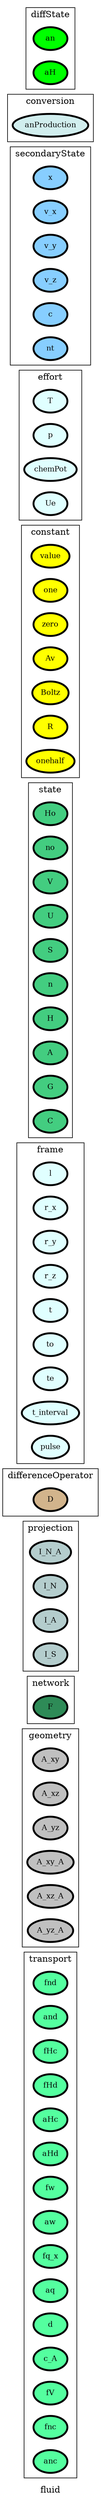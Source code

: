 digraph fluid {
label=fluid;
rankdir=LR;
subgraph cluster_fluid___transport {
label=transport;
rankdir=LR;
V_101 [fillcolor=seagreen1, fontsize=12, label=fnd, penwidth=3, style=filled];
V_104 [fillcolor=seagreen1, fontsize=12, label=and, penwidth=3, style=filled];
V_109 [fillcolor=seagreen1, fontsize=12, label=fHc, penwidth=3, style=filled];
V_110 [fillcolor=seagreen1, fontsize=12, label=fHd, penwidth=3, style=filled];
V_111 [fillcolor=seagreen1, fontsize=12, label=aHc, penwidth=3, style=filled];
V_112 [fillcolor=seagreen1, fontsize=12, label=aHd, penwidth=3, style=filled];
V_141 [fillcolor=seagreen1, fontsize=12, label=fw, penwidth=3, style=filled];
V_142 [fillcolor=seagreen1, fontsize=12, label=aw, penwidth=3, style=filled];
V_83 [fillcolor=seagreen1, fontsize=12, label=fq_x, penwidth=3, style=filled];
V_84 [fillcolor=seagreen1, fontsize=12, label=aq, penwidth=3, style=filled];
V_86 [fillcolor=seagreen1, fontsize=12, label=d, penwidth=3, style=filled];
V_87 [fillcolor=seagreen1, fontsize=12, label=c_A, penwidth=3, style=filled];
V_91 [fillcolor=seagreen1, fontsize=12, label=fV, penwidth=3, style=filled];
V_92 [fillcolor=seagreen1, fontsize=12, label=fnc, penwidth=3, style=filled];
V_93 [fillcolor=seagreen1, fontsize=12, label=anc, penwidth=3, style=filled];
}

subgraph cluster_fluid___geometry {
label=geometry;
rankdir=LR;
V_65 [fillcolor=grey, fontsize=12, label=A_xy, penwidth=3, style=filled];
V_66 [fillcolor=grey, fontsize=12, label=A_xz, penwidth=3, style=filled];
V_67 [fillcolor=grey, fontsize=12, label=A_yz, penwidth=3, style=filled];
V_68 [fillcolor=grey, fontsize=12, label=A_xy_A, penwidth=3, style=filled];
V_69 [fillcolor=grey, fontsize=12, label=A_xz_A, penwidth=3, style=filled];
V_70 [fillcolor=grey, fontsize=12, label=A_yz_A, penwidth=3, style=filled];
}

subgraph cluster_fluid___properties {
label=properties;
rankdir=LR;
}

subgraph cluster_fluid___network {
label=network;
rankdir=LR;
V_10 [fillcolor=seagreen4, fontsize=12, label=F, penwidth=3, style=filled];
}

subgraph cluster_fluid___projection {
label=projection;
rankdir=LR;
V_48 [fillcolor=lightcyan3, fontsize=12, label=I_N_A, penwidth=3, style=filled];
V_96 [fillcolor=lightcyan3, fontsize=12, label=I_N, penwidth=3, style=filled];
V_97 [fillcolor=lightcyan3, fontsize=12, label=I_A, penwidth=3, style=filled];
V_98 [fillcolor=lightcyan3, fontsize=12, label=I_S, penwidth=3, style=filled];
}

subgraph cluster_fluid___differenceOperator {
label=differenceOperator;
rankdir=LR;
V_64 [fillcolor=tan, fontsize=12, label=D, penwidth=3, style=filled];
}

subgraph cluster_fluid___frame {
label=frame;
rankdir=LR;
V_11 [fillcolor=lightcyan1, fontsize=12, label=l, penwidth=3, style=filled];
V_12 [fillcolor=lightcyan1, fontsize=12, label=r_x, penwidth=3, style=filled];
V_13 [fillcolor=lightcyan1, fontsize=12, label=r_y, penwidth=3, style=filled];
V_14 [fillcolor=lightcyan1, fontsize=12, label=r_z, penwidth=3, style=filled];
V_4 [fillcolor=lightcyan1, fontsize=12, label=t, penwidth=3, style=filled];
V_5 [fillcolor=lightcyan1, fontsize=12, label=to, penwidth=3, style=filled];
V_6 [fillcolor=lightcyan1, fontsize=12, label=te, penwidth=3, style=filled];
V_7 [fillcolor=lightcyan1, fontsize=12, label=t_interval, penwidth=3, style=filled];
V_9 [fillcolor=lightcyan1, fontsize=12, label=pulse, penwidth=3, style=filled];
}

subgraph cluster_fluid___state {
label=state;
rankdir=LR;
V_144 [fillcolor=seagreen3, fontsize=12, label=Ho, penwidth=3, style=filled];
V_145 [fillcolor=seagreen3, fontsize=12, label=no, penwidth=3, style=filled];
V_15 [fillcolor=seagreen3, fontsize=12, label=V, penwidth=3, style=filled];
V_16 [fillcolor=seagreen3, fontsize=12, label=U, penwidth=3, style=filled];
V_17 [fillcolor=seagreen3, fontsize=12, label=S, penwidth=3, style=filled];
V_18 [fillcolor=seagreen3, fontsize=12, label=n, penwidth=3, style=filled];
V_22 [fillcolor=seagreen3, fontsize=12, label=H, penwidth=3, style=filled];
V_23 [fillcolor=seagreen3, fontsize=12, label=A, penwidth=3, style=filled];
V_24 [fillcolor=seagreen3, fontsize=12, label=G, penwidth=3, style=filled];
V_25 [fillcolor=seagreen3, fontsize=12, label=C, penwidth=3, style=filled];
}

subgraph cluster_fluid___constant {
label=constant;
rankdir=LR;
V_1 [fillcolor=yellow, fontsize=12, label=value, penwidth=3, style=filled];
V_2 [fillcolor=yellow, fontsize=12, label=one, penwidth=3, style=filled];
V_3 [fillcolor=yellow, fontsize=12, label=zero, penwidth=3, style=filled];
V_32 [fillcolor=yellow, fontsize=12, label=Av, penwidth=3, style=filled];
V_33 [fillcolor=yellow, fontsize=12, label=Boltz, penwidth=3, style=filled];
V_34 [fillcolor=yellow, fontsize=12, label=R, penwidth=3, style=filled];
V_8 [fillcolor=yellow, fontsize=12, label=onehalf, penwidth=3, style=filled];
}

subgraph cluster_fluid___effort {
label=effort;
rankdir=LR;
V_19 [fillcolor=lightcyan, fontsize=12, label=T, penwidth=3, style=filled];
V_20 [fillcolor=lightcyan, fontsize=12, label=p, penwidth=3, style=filled];
V_21 [fillcolor=lightcyan, fontsize=12, label=chemPot, penwidth=3, style=filled];
V_35 [fillcolor=lightcyan, fontsize=12, label=Ue, penwidth=3, style=filled];
}

subgraph cluster_fluid___secondaryState {
label=secondaryState;
rankdir=LR;
V_100 [fillcolor=skyblue1, fontsize=12, label=x, penwidth=3, style=filled];
V_27 [fillcolor=skyblue1, fontsize=12, label=v_x, penwidth=3, style=filled];
V_28 [fillcolor=skyblue1, fontsize=12, label=v_y, penwidth=3, style=filled];
V_29 [fillcolor=skyblue1, fontsize=12, label=v_z, penwidth=3, style=filled];
V_85 [fillcolor=skyblue1, fontsize=12, label=c, penwidth=3, style=filled];
V_99 [fillcolor=skyblue1, fontsize=12, label=nt, penwidth=3, style=filled];
}

subgraph cluster_fluid___conversion {
label=conversion;
rankdir=LR;
V_138 [fillcolor=lightcyan2, fontsize=12, label=anProduction, penwidth=3, style=filled];
}

subgraph cluster_fluid___diffState {
label=diffState;
rankdir=LR;
V_139 [fillcolor=green, fontsize=12, label=an, penwidth=3, style=filled];
V_143 [fillcolor=green, fontsize=12, label=aH, penwidth=3, style=filled];
}

subgraph cluster_fluid___internalTransport {
label=internalTransport;
rankdir=LR;
}

}
